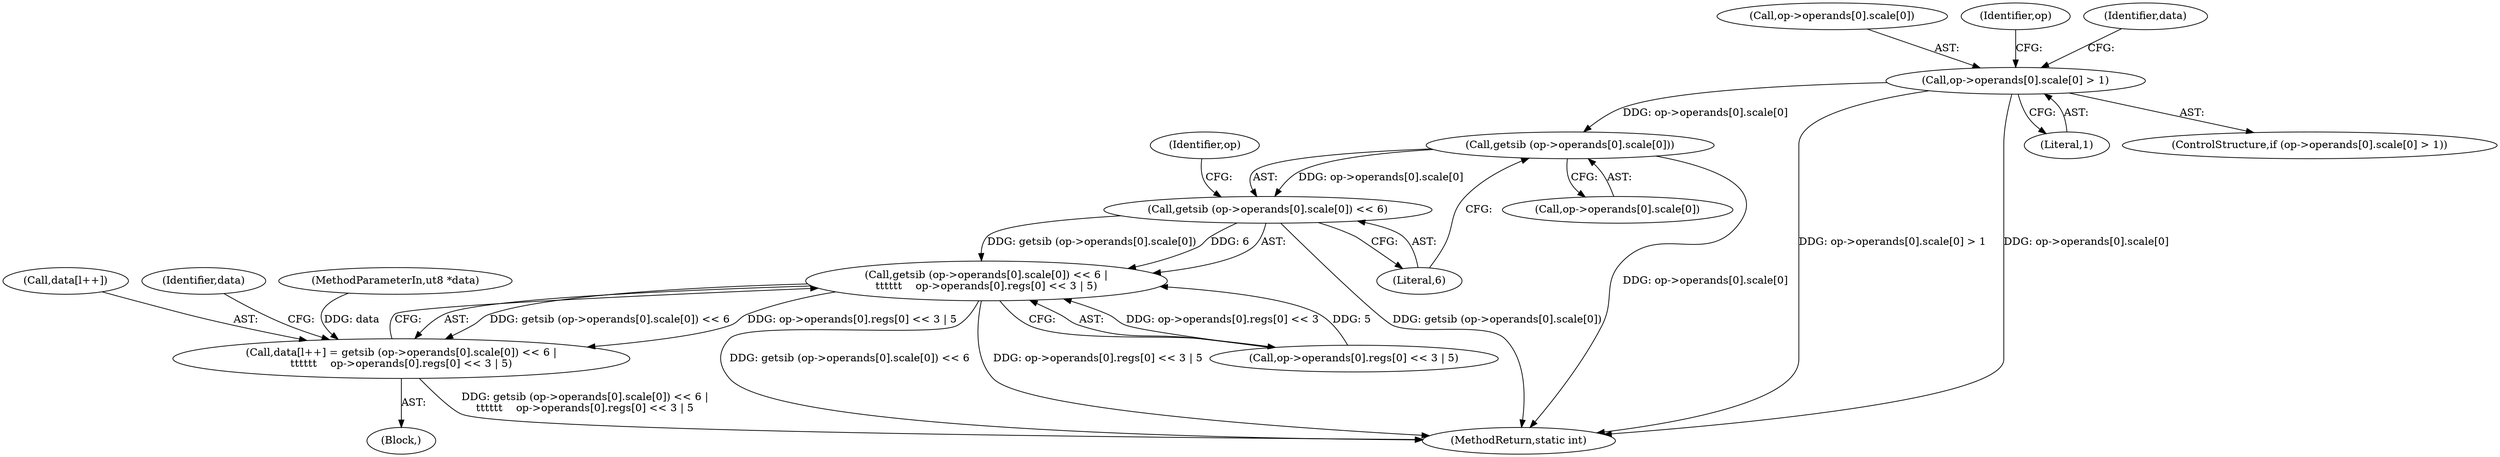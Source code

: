 digraph "0_radare2_f17bfd9f1da05f30f23a4dd05e9d2363e1406948@array" {
"1001618" [label="(Call,getsib (op->operands[0].scale[0]))"];
"1001583" [label="(Call,op->operands[0].scale[0] > 1)"];
"1001617" [label="(Call,getsib (op->operands[0].scale[0]) << 6)"];
"1001616" [label="(Call,getsib (op->operands[0].scale[0]) << 6 |\n\t\t\t\t\t\t    op->operands[0].regs[0] << 3 | 5)"];
"1001611" [label="(Call,data[l++] = getsib (op->operands[0].scale[0]) << 6 |\n\t\t\t\t\t\t    op->operands[0].regs[0] << 3 | 5)"];
"1001612" [label="(Call,data[l++])"];
"1001618" [label="(Call,getsib (op->operands[0].scale[0]))"];
"1001629" [label="(Call,op->operands[0].regs[0] << 3 | 5)"];
"1001594" [label="(Block,)"];
"1001644" [label="(Identifier,data)"];
"1000104" [label="(MethodParameterIn,ut8 *data)"];
"1001619" [label="(Call,op->operands[0].scale[0])"];
"1003216" [label="(MethodReturn,static int)"];
"1001584" [label="(Call,op->operands[0].scale[0])"];
"1001635" [label="(Identifier,op)"];
"1001680" [label="(Identifier,op)"];
"1001593" [label="(Literal,1)"];
"1001583" [label="(Call,op->operands[0].scale[0] > 1)"];
"1001597" [label="(Identifier,data)"];
"1001617" [label="(Call,getsib (op->operands[0].scale[0]) << 6)"];
"1001616" [label="(Call,getsib (op->operands[0].scale[0]) << 6 |\n\t\t\t\t\t\t    op->operands[0].regs[0] << 3 | 5)"];
"1001582" [label="(ControlStructure,if (op->operands[0].scale[0] > 1))"];
"1001611" [label="(Call,data[l++] = getsib (op->operands[0].scale[0]) << 6 |\n\t\t\t\t\t\t    op->operands[0].regs[0] << 3 | 5)"];
"1001628" [label="(Literal,6)"];
"1001618" -> "1001617"  [label="AST: "];
"1001618" -> "1001619"  [label="CFG: "];
"1001619" -> "1001618"  [label="AST: "];
"1001628" -> "1001618"  [label="CFG: "];
"1001618" -> "1003216"  [label="DDG: op->operands[0].scale[0]"];
"1001618" -> "1001617"  [label="DDG: op->operands[0].scale[0]"];
"1001583" -> "1001618"  [label="DDG: op->operands[0].scale[0]"];
"1001583" -> "1001582"  [label="AST: "];
"1001583" -> "1001593"  [label="CFG: "];
"1001584" -> "1001583"  [label="AST: "];
"1001593" -> "1001583"  [label="AST: "];
"1001597" -> "1001583"  [label="CFG: "];
"1001680" -> "1001583"  [label="CFG: "];
"1001583" -> "1003216"  [label="DDG: op->operands[0].scale[0] > 1"];
"1001583" -> "1003216"  [label="DDG: op->operands[0].scale[0]"];
"1001617" -> "1001616"  [label="AST: "];
"1001617" -> "1001628"  [label="CFG: "];
"1001628" -> "1001617"  [label="AST: "];
"1001635" -> "1001617"  [label="CFG: "];
"1001617" -> "1003216"  [label="DDG: getsib (op->operands[0].scale[0])"];
"1001617" -> "1001616"  [label="DDG: getsib (op->operands[0].scale[0])"];
"1001617" -> "1001616"  [label="DDG: 6"];
"1001616" -> "1001611"  [label="AST: "];
"1001616" -> "1001629"  [label="CFG: "];
"1001629" -> "1001616"  [label="AST: "];
"1001611" -> "1001616"  [label="CFG: "];
"1001616" -> "1003216"  [label="DDG: getsib (op->operands[0].scale[0]) << 6"];
"1001616" -> "1003216"  [label="DDG: op->operands[0].regs[0] << 3 | 5"];
"1001616" -> "1001611"  [label="DDG: getsib (op->operands[0].scale[0]) << 6"];
"1001616" -> "1001611"  [label="DDG: op->operands[0].regs[0] << 3 | 5"];
"1001629" -> "1001616"  [label="DDG: op->operands[0].regs[0] << 3"];
"1001629" -> "1001616"  [label="DDG: 5"];
"1001611" -> "1001594"  [label="AST: "];
"1001612" -> "1001611"  [label="AST: "];
"1001644" -> "1001611"  [label="CFG: "];
"1001611" -> "1003216"  [label="DDG: getsib (op->operands[0].scale[0]) << 6 |\n\t\t\t\t\t\t    op->operands[0].regs[0] << 3 | 5"];
"1000104" -> "1001611"  [label="DDG: data"];
}
